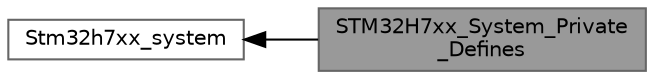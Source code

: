 digraph "STM32H7xx_System_Private_Defines"
{
 // LATEX_PDF_SIZE
  bgcolor="transparent";
  edge [fontname=Helvetica,fontsize=10,labelfontname=Helvetica,labelfontsize=10];
  node [fontname=Helvetica,fontsize=10,shape=box,height=0.2,width=0.4];
  rankdir=LR;
  Node1 [id="Node000001",label="STM32H7xx_System_Private\l_Defines",height=0.2,width=0.4,color="gray40", fillcolor="grey60", style="filled", fontcolor="black",tooltip=" "];
  Node2 [id="Node000002",label="Stm32h7xx_system",height=0.2,width=0.4,color="grey40", fillcolor="white", style="filled",URL="$group__stm32h7xx__system.html",tooltip=" "];
  Node2->Node1 [shape=plaintext, dir="back", style="solid"];
}
